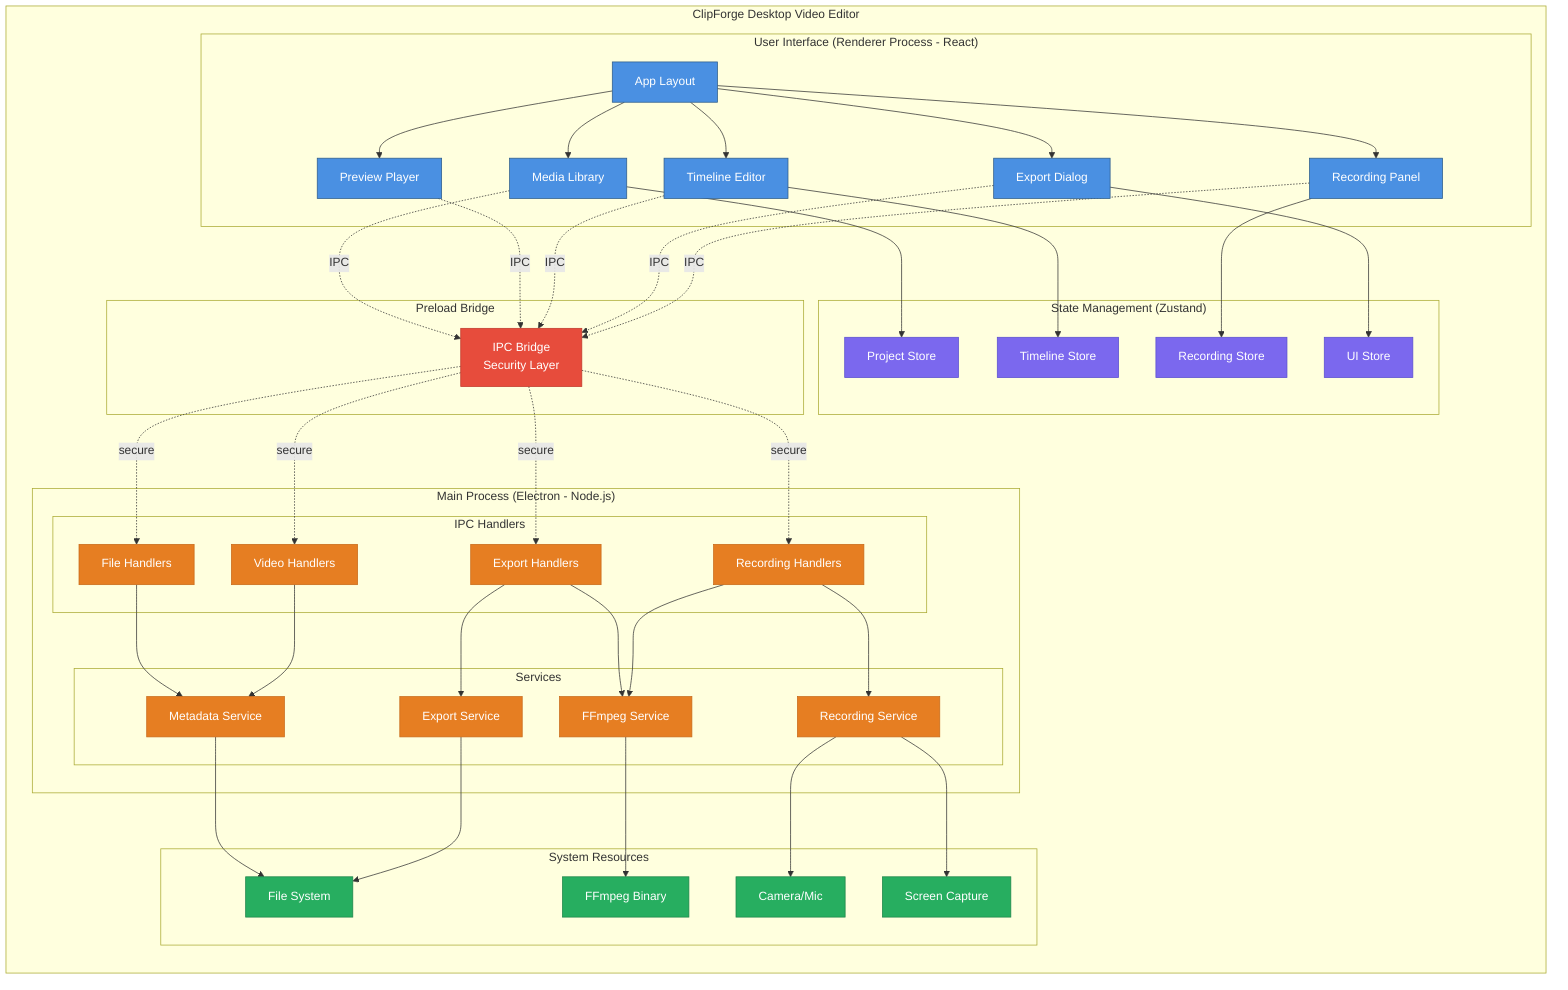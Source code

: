 graph TB
    subgraph "ClipForge Desktop Video Editor"
        direction TB
        
        subgraph "User Interface (Renderer Process - React)"
            direction LR
            UI[App Layout]
            ML[Media Library]
            PP[Preview Player]
            TL[Timeline Editor]
            ED[Export Dialog]
            RP[Recording Panel]
            
            UI --> ML
            UI --> PP
            UI --> TL
            UI --> ED
            UI --> RP
        end
        
        subgraph "State Management (Zustand)"
            PS[Project Store]
            TS[Timeline Store]
            RS[Recording Store]
            UIS[UI Store]
        end
        
        subgraph "Preload Bridge"
            PL[IPC Bridge<br/>Security Layer]
        end
        
        subgraph "Main Process (Electron - Node.js)"
            direction TB
            
            subgraph "IPC Handlers"
                FH[File Handlers]
                VH[Video Handlers]
                EH[Export Handlers]
                RH[Recording Handlers]
            end
            
            subgraph "Services"
                FFM[FFmpeg Service]
                EXP[Export Service]
                META[Metadata Service]
                REC[Recording Service]
            end
            
            FH --> META
            VH --> META
            EH --> EXP
            EH --> FFM
            RH --> REC
            RH --> FFM
        end
        
        subgraph "System Resources"
            FS[File System]
            CAM[Camera/Mic]
            SCR[Screen Capture]
            FFBIN[FFmpeg Binary]
        end
    end
    
    %% Connections between layers
    ML -.IPC.-> PL
    PP -.IPC.-> PL
    TL -.IPC.-> PL
    ED -.IPC.-> PL
    RP -.IPC.-> PL
    
    PL -.secure.-> FH
    PL -.secure.-> VH
    PL -.secure.-> EH
    PL -.secure.-> RH
    
    ML --> PS
    TL --> TS
    RP --> RS
    ED --> UIS
    
    FFM --> FFBIN
    META --> FS
    EXP --> FS
    REC --> CAM
    REC --> SCR
    
    %% Styling
    classDef renderer fill:#4A90E2,stroke:#2E5C8A,color:#fff
    classDef store fill:#7B68EE,stroke:#5A4FCF,color:#fff
    classDef main fill:#E67E22,stroke:#C86A1A,color:#fff
    classDef system fill:#27AE60,stroke:#1E8449,color:#fff
    classDef preload fill:#E74C3C,stroke:#C0392B,color:#fff
    
    class UI,ML,PP,TL,ED,RP renderer
    class PS,TS,RS,UIS store
    class PL preload
    class FH,VH,EH,RH,FFM,EXP,META,REC main
    class FS,CAM,SCR,FFBIN system